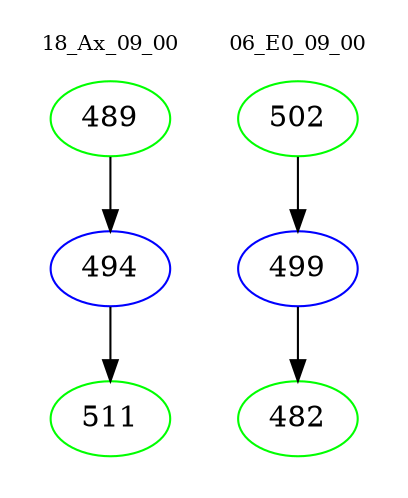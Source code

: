 digraph{
subgraph cluster_0 {
color = white
label = "18_Ax_09_00";
fontsize=10;
T0_489 [label="489", color="green"]
T0_489 -> T0_494 [color="black"]
T0_494 [label="494", color="blue"]
T0_494 -> T0_511 [color="black"]
T0_511 [label="511", color="green"]
}
subgraph cluster_1 {
color = white
label = "06_E0_09_00";
fontsize=10;
T1_502 [label="502", color="green"]
T1_502 -> T1_499 [color="black"]
T1_499 [label="499", color="blue"]
T1_499 -> T1_482 [color="black"]
T1_482 [label="482", color="green"]
}
}

